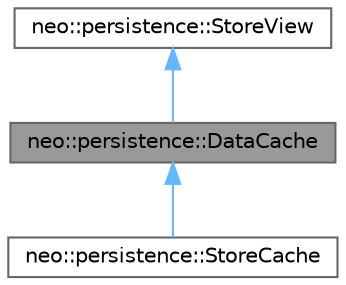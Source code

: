 digraph "neo::persistence::DataCache"
{
 // LATEX_PDF_SIZE
  bgcolor="transparent";
  edge [fontname=Helvetica,fontsize=10,labelfontname=Helvetica,labelfontsize=10];
  node [fontname=Helvetica,fontsize=10,shape=box,height=0.2,width=0.4];
  Node1 [id="Node000001",label="neo::persistence::DataCache",height=0.2,width=0.4,color="gray40", fillcolor="grey60", style="filled", fontcolor="black",tooltip="Base class for data caches."];
  Node2 -> Node1 [id="edge1_Node000001_Node000002",dir="back",color="steelblue1",style="solid",tooltip=" "];
  Node2 [id="Node000002",label="neo::persistence::StoreView",height=0.2,width=0.4,color="gray40", fillcolor="white", style="filled",URL="$classneo_1_1persistence_1_1_store_view.html",tooltip="Represents a view of a storage."];
  Node1 -> Node3 [id="edge2_Node000001_Node000003",dir="back",color="steelblue1",style="solid",tooltip=" "];
  Node3 [id="Node000003",label="neo::persistence::StoreCache",height=0.2,width=0.4,color="gray40", fillcolor="white", style="filled",URL="$classneo_1_1persistence_1_1_store_cache.html",tooltip="A cache for a store."];
}
